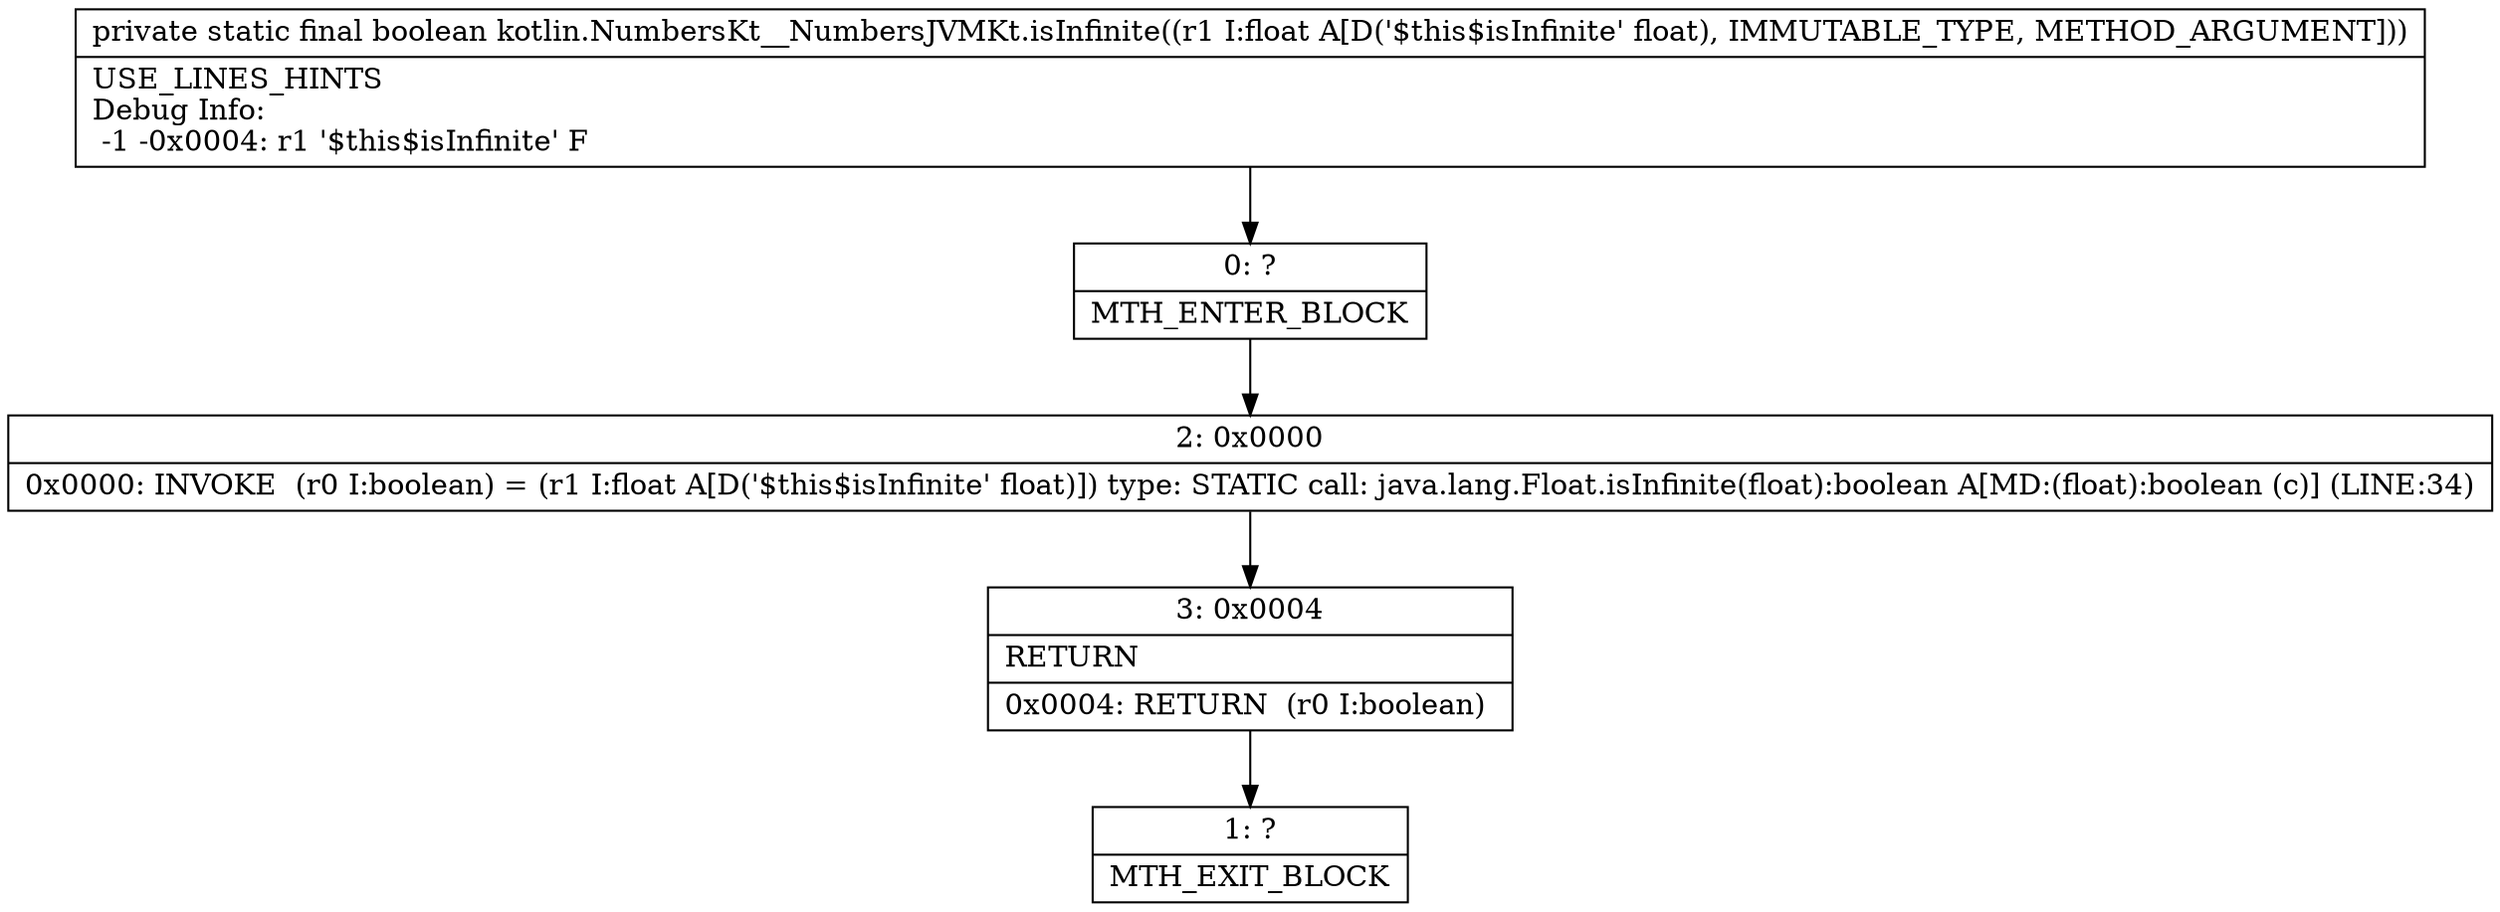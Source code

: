 digraph "CFG forkotlin.NumbersKt__NumbersJVMKt.isInfinite(F)Z" {
Node_0 [shape=record,label="{0\:\ ?|MTH_ENTER_BLOCK\l}"];
Node_2 [shape=record,label="{2\:\ 0x0000|0x0000: INVOKE  (r0 I:boolean) = (r1 I:float A[D('$this$isInfinite' float)]) type: STATIC call: java.lang.Float.isInfinite(float):boolean A[MD:(float):boolean (c)] (LINE:34)\l}"];
Node_3 [shape=record,label="{3\:\ 0x0004|RETURN\l|0x0004: RETURN  (r0 I:boolean) \l}"];
Node_1 [shape=record,label="{1\:\ ?|MTH_EXIT_BLOCK\l}"];
MethodNode[shape=record,label="{private static final boolean kotlin.NumbersKt__NumbersJVMKt.isInfinite((r1 I:float A[D('$this$isInfinite' float), IMMUTABLE_TYPE, METHOD_ARGUMENT]))  | USE_LINES_HINTS\lDebug Info:\l  \-1 \-0x0004: r1 '$this$isInfinite' F\l}"];
MethodNode -> Node_0;Node_0 -> Node_2;
Node_2 -> Node_3;
Node_3 -> Node_1;
}

